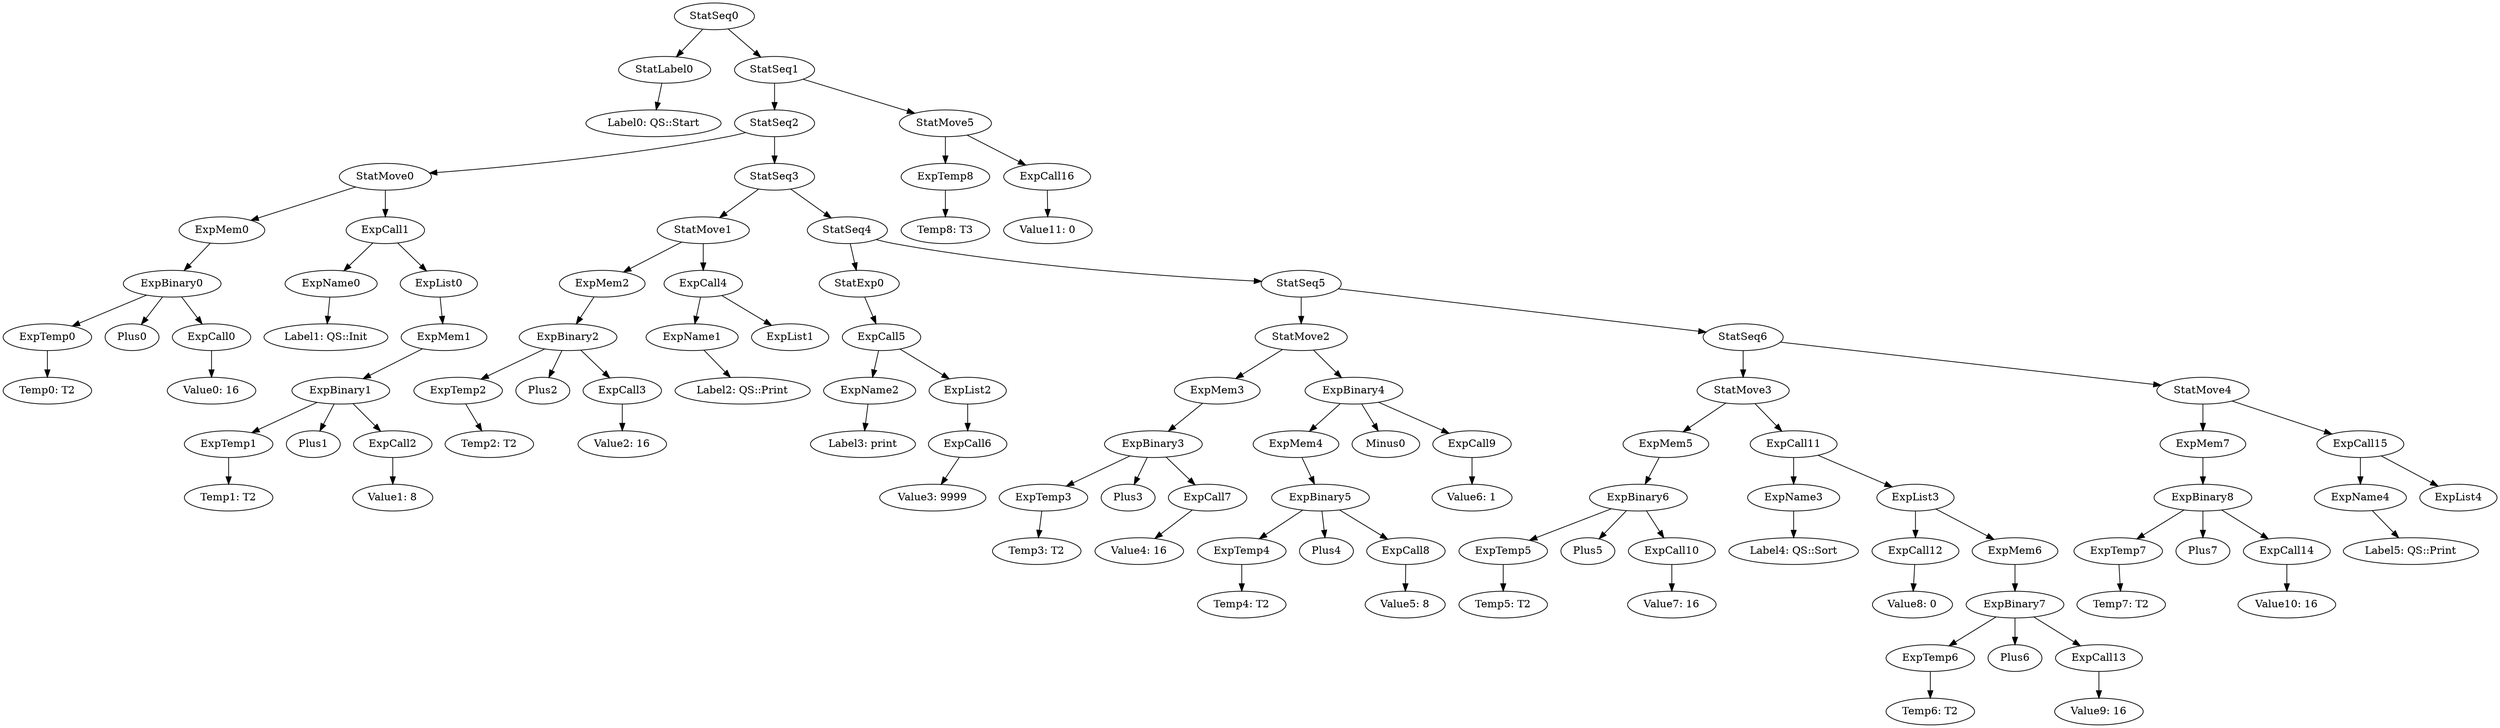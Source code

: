 digraph {
	ordering = out;
	ExpCall16 -> "Value11: 0";
	StatMove5 -> ExpTemp8;
	StatMove5 -> ExpCall16;
	StatSeq1 -> StatSeq2;
	StatSeq1 -> StatMove5;
	StatMove4 -> ExpMem7;
	StatMove4 -> ExpCall15;
	ExpCall14 -> "Value10: 16";
	ExpBinary8 -> ExpTemp7;
	ExpBinary8 -> Plus7;
	ExpBinary8 -> ExpCall14;
	StatSeq6 -> StatMove3;
	StatSeq6 -> StatMove4;
	ExpMem6 -> ExpBinary7;
	ExpTemp8 -> "Temp8: T3";
	ExpCall13 -> "Value9: 16";
	ExpBinary7 -> ExpTemp6;
	ExpBinary7 -> Plus6;
	ExpBinary7 -> ExpCall13;
	ExpTemp6 -> "Temp6: T2";
	ExpList3 -> ExpCall12;
	ExpList3 -> ExpMem6;
	ExpCall12 -> "Value8: 0";
	ExpCall11 -> ExpName3;
	ExpCall11 -> ExpList3;
	ExpName3 -> "Label4: QS::Sort";
	ExpCall4 -> ExpName1;
	ExpCall4 -> ExpList1;
	ExpCall5 -> ExpName2;
	ExpCall5 -> ExpList2;
	ExpName1 -> "Label2: QS::Print";
	StatMove1 -> ExpMem2;
	StatMove1 -> ExpCall4;
	StatSeq5 -> StatMove2;
	StatSeq5 -> StatSeq6;
	ExpTemp2 -> "Temp2: T2";
	StatSeq2 -> StatMove0;
	StatSeq2 -> StatSeq3;
	ExpMem1 -> ExpBinary1;
	ExpBinary0 -> ExpTemp0;
	ExpBinary0 -> Plus0;
	ExpBinary0 -> ExpCall0;
	ExpName4 -> "Label5: QS::Print";
	ExpMem4 -> ExpBinary5;
	ExpCall2 -> "Value1: 8";
	ExpCall7 -> "Value4: 16";
	StatMove0 -> ExpMem0;
	StatMove0 -> ExpCall1;
	ExpList0 -> ExpMem1;
	ExpCall1 -> ExpName0;
	ExpCall1 -> ExpList0;
	ExpMem2 -> ExpBinary2;
	ExpCall0 -> "Value0: 16";
	StatSeq4 -> StatExp0;
	StatSeq4 -> StatSeq5;
	ExpTemp7 -> "Temp7: T2";
	ExpTemp0 -> "Temp0: T2";
	StatExp0 -> ExpCall5;
	StatSeq0 -> StatLabel0;
	StatSeq0 -> StatSeq1;
	ExpTemp1 -> "Temp1: T2";
	ExpName2 -> "Label3: print";
	ExpTemp5 -> "Temp5: T2";
	ExpMem5 -> ExpBinary6;
	StatLabel0 -> "Label0: QS::Start";
	ExpBinary2 -> ExpTemp2;
	ExpBinary2 -> Plus2;
	ExpBinary2 -> ExpCall3;
	ExpCall3 -> "Value2: 16";
	ExpBinary1 -> ExpTemp1;
	ExpBinary1 -> Plus1;
	ExpBinary1 -> ExpCall2;
	ExpCall8 -> "Value5: 8";
	ExpMem0 -> ExpBinary0;
	ExpBinary6 -> ExpTemp5;
	ExpBinary6 -> Plus5;
	ExpBinary6 -> ExpCall10;
	ExpName0 -> "Label1: QS::Init";
	ExpMem7 -> ExpBinary8;
	StatSeq3 -> StatMove1;
	StatSeq3 -> StatSeq4;
	ExpCall6 -> "Value3: 9999";
	ExpBinary4 -> ExpMem4;
	ExpBinary4 -> Minus0;
	ExpBinary4 -> ExpCall9;
	ExpCall15 -> ExpName4;
	ExpCall15 -> ExpList4;
	ExpList2 -> ExpCall6;
	ExpTemp3 -> "Temp3: T2";
	ExpCall10 -> "Value7: 16";
	ExpBinary3 -> ExpTemp3;
	ExpBinary3 -> Plus3;
	ExpBinary3 -> ExpCall7;
	ExpMem3 -> ExpBinary3;
	ExpCall9 -> "Value6: 1";
	StatMove2 -> ExpMem3;
	StatMove2 -> ExpBinary4;
	ExpTemp4 -> "Temp4: T2";
	ExpBinary5 -> ExpTemp4;
	ExpBinary5 -> Plus4;
	ExpBinary5 -> ExpCall8;
	StatMove3 -> ExpMem5;
	StatMove3 -> ExpCall11;
}

